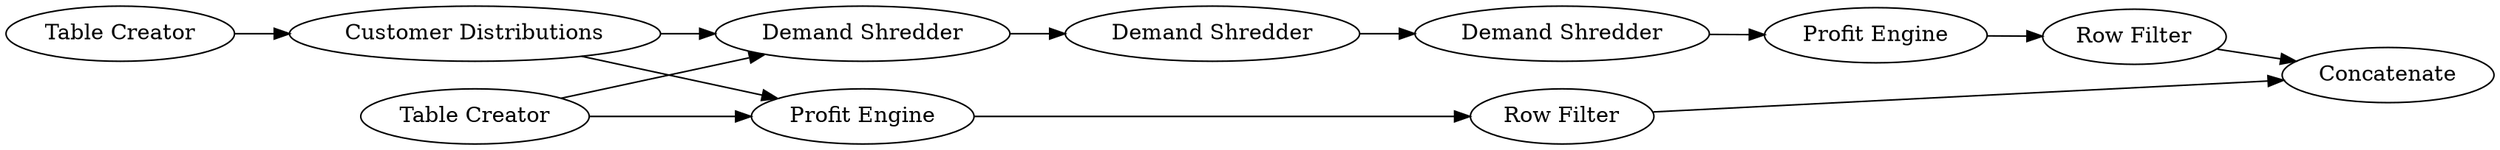 digraph {
	53 -> 54
	55 -> 57
	58 -> 60
	4 -> 51
	52 -> 53
	52 -> 56
	51 -> 53
	54 -> 55
	57 -> 58
	51 -> 56
	56 -> 59
	59 -> 60
	57 [label="Profit Engine"]
	55 [label="Demand Shredder"]
	53 [label="Demand Shredder"]
	51 [label="Customer Distributions"]
	4 [label="Table Creator"]
	56 [label="Profit Engine"]
	58 [label="Row Filter"]
	54 [label="Demand Shredder"]
	52 [label="Table Creator"]
	60 [label=Concatenate]
	59 [label="Row Filter"]
	rankdir=LR
}
